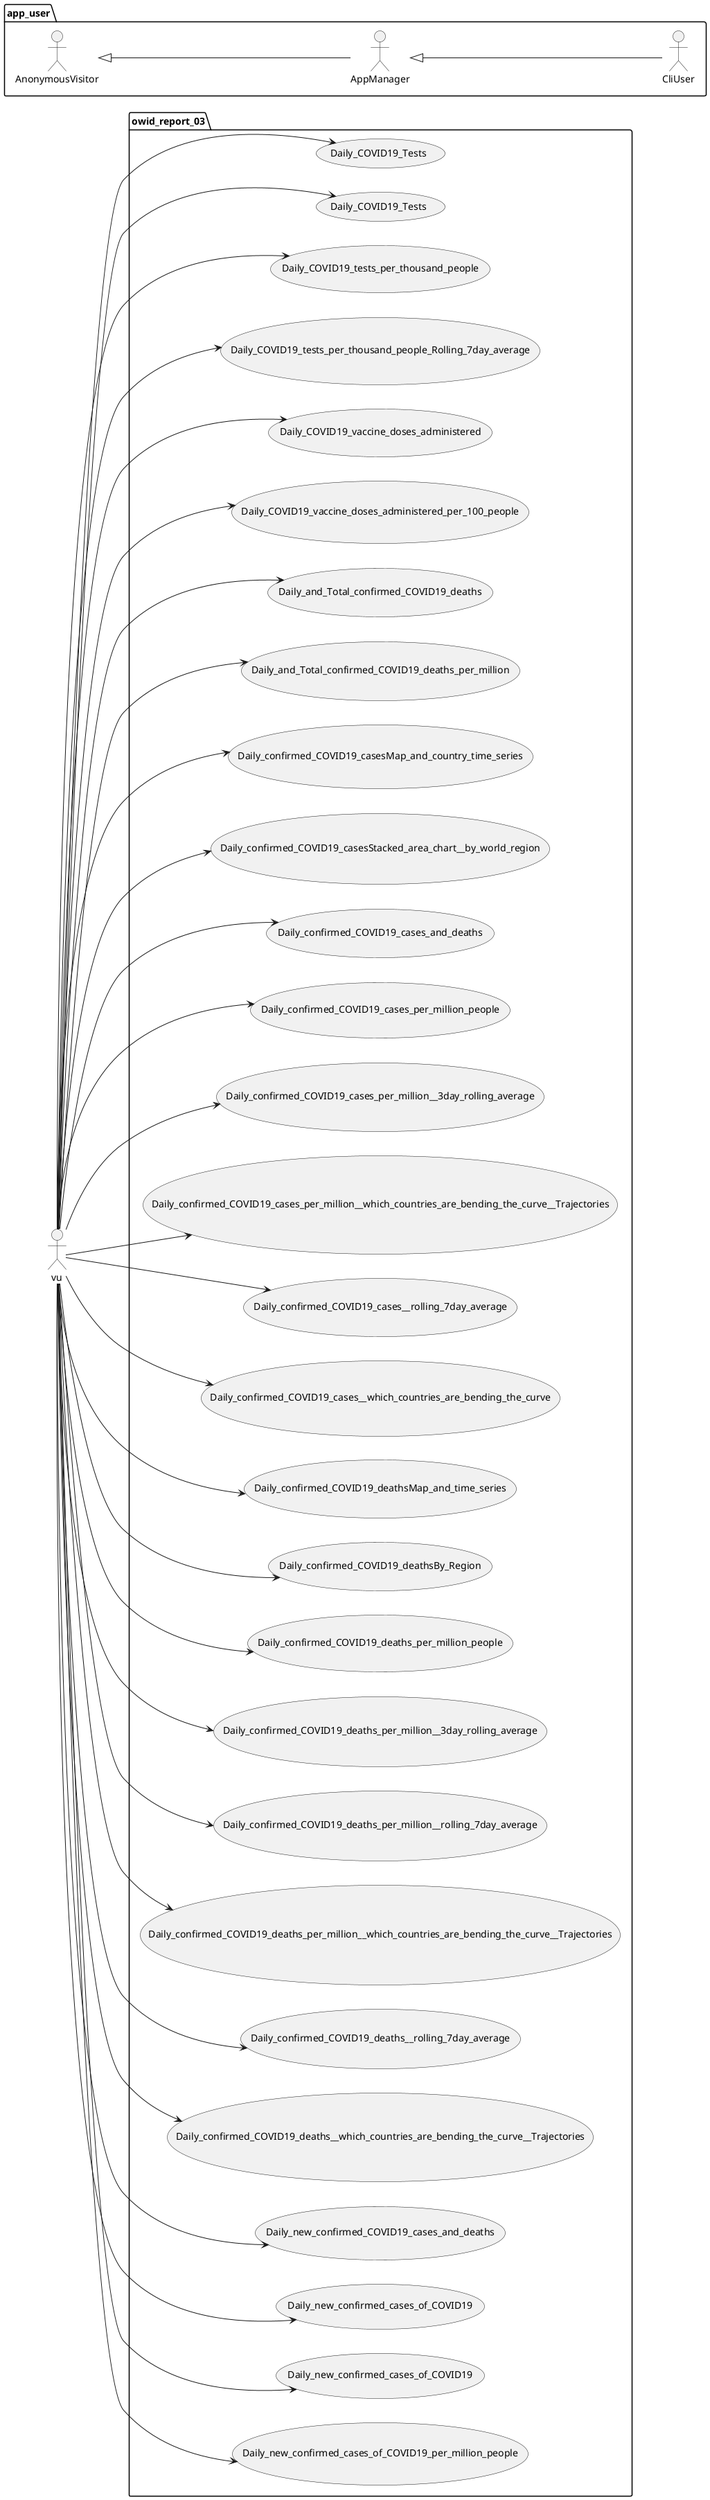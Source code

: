 @startuml
left to right direction

package app_user {
	actor AnonymousVisitor as av
	actor AppManager as am
	actor CliUser as cu

	av <|-- am
	am <|-- cu
}

package owid_report_03 {
    usecase Daily_COVID19_Tests as UC231
    usecase Daily_COVID19_Tests as UC232
    usecase Daily_COVID19_tests_per_thousand_people as UC233
    usecase Daily_COVID19_tests_per_thousand_people_Rolling_7day_average as UC234
    usecase Daily_COVID19_vaccine_doses_administered as UC235
    usecase Daily_COVID19_vaccine_doses_administered_per_100_people as UC236
    usecase Daily_and_Total_confirmed_COVID19_deaths as UC237
    usecase Daily_and_Total_confirmed_COVID19_deaths_per_million as UC238
    usecase Daily_confirmed_COVID19_casesMap_and_country_time_series as UC239
    usecase Daily_confirmed_COVID19_casesStacked_area_chart__by_world_region as UC240
    usecase Daily_confirmed_COVID19_cases_and_deaths as UC241
    usecase Daily_confirmed_COVID19_cases_per_million_people as UC242
    usecase Daily_confirmed_COVID19_cases_per_million__3day_rolling_average as UC244
    usecase Daily_confirmed_COVID19_cases_per_million__which_countries_are_bending_the_curve__Trajectories as UC245
    usecase Daily_confirmed_COVID19_cases__rolling_7day_average as UC246
    usecase Daily_confirmed_COVID19_cases__which_countries_are_bending_the_curve as UC247
    usecase Daily_confirmed_COVID19_deathsMap_and_time_series as UC248
    usecase Daily_confirmed_COVID19_deathsBy_Region as UC249
    usecase Daily_confirmed_COVID19_deaths_per_million_people as UC250
    usecase Daily_confirmed_COVID19_deaths_per_million__3day_rolling_average as UC251
    usecase Daily_confirmed_COVID19_deaths_per_million__rolling_7day_average as UC252
    usecase Daily_confirmed_COVID19_deaths_per_million__which_countries_are_bending_the_curve__Trajectories as UC253
    usecase Daily_confirmed_COVID19_deaths__rolling_7day_average as UC254
    usecase Daily_confirmed_COVID19_deaths__which_countries_are_bending_the_curve__Trajectories as UC255
    usecase Daily_new_confirmed_COVID19_cases_and_deaths as UC256
    usecase Daily_new_confirmed_cases_of_COVID19 as UC257
    usecase Daily_new_confirmed_cases_of_COVID19 as UC258
    usecase Daily_new_confirmed_cases_of_COVID19_per_million_people as UC259
}
vu --> UC231
vu --> UC232
vu --> UC233
vu --> UC234
vu --> UC235
vu --> UC236
vu --> UC237
vu --> UC238
vu --> UC239
vu --> UC240
vu --> UC241
vu --> UC242
vu --> UC244
vu --> UC245
vu --> UC246
vu --> UC247
vu --> UC248
vu --> UC249
vu --> UC250
vu --> UC251
vu --> UC252
vu --> UC253
vu --> UC254
vu --> UC255
vu --> UC256
vu --> UC257
vu --> UC258
vu --> UC259
@enduml
